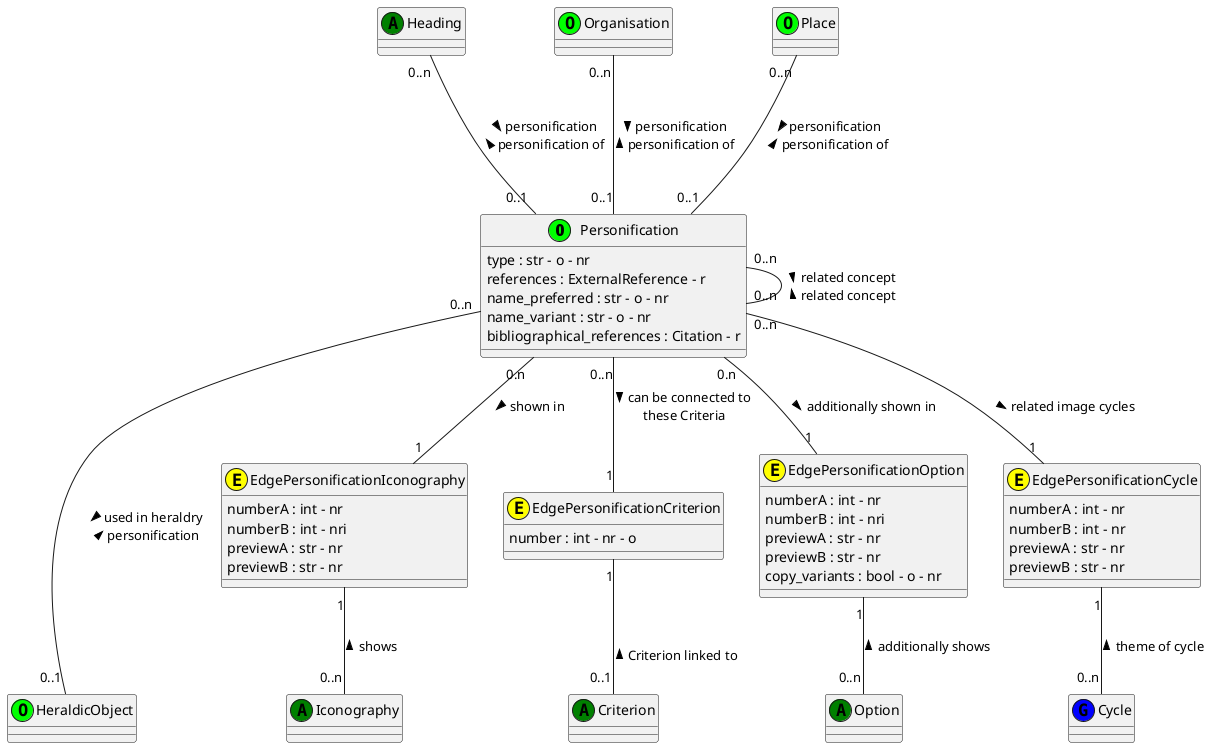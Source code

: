 @startuml Personification 
class Personification <<(O,lime)>>
Personification : type : str - o - nr
Personification : references : ExternalReference - r
Personification : name_preferred : str - o - nr
Personification : name_variant : str - o - nr
Personification : bibliographical_references : Citation - r

class Heading <<(A,green)>>

class Organisation <<(O,lime)>>

class Place <<(O,lime)>>

class Iconography <<(A,green)>>

class Criterion <<(A,green)>>

class Option  <<(A,green)>>

class Cycle <<(G,blue)>>

class HeraldicObject <<(O,lime)>>


class EdgePersonificationIconography <<(E,yellow)>>
EdgePersonificationIconography : numberA : int - nr
EdgePersonificationIconography : numberB : int - nri
EdgePersonificationIconography : previewA : str - nr
EdgePersonificationIconography : previewB : str - nr

class EdgePersonificationCriterion <<(E,yellow)>>
EdgePersonificationCriterion : number : int - nr - o 

class EdgePersonificationOption <<(E,yellow)>>
EdgePersonificationOption : numberA : int - nr
EdgePersonificationOption : numberB : int - nri
EdgePersonificationOption : previewA : str - nr
EdgePersonificationOption : previewB : str - nr
EdgePersonificationOption : copy_variants : bool - o - nr

class EdgePersonificationCycle <<(E,yellow)>>
EdgePersonificationCycle : numberA : int - nr
EdgePersonificationCycle : numberB : int - nr
EdgePersonificationCycle : previewA : str - nr
EdgePersonificationCycle : previewB : str - nr


Heading "0..n" --- "0..1" Personification: > personification \n personification of <

Organisation "0..n" --- "0..1" Personification: > personification \n personification of <

Place "0..n" --- "0..1" Personification: > personification \n personification of <

Personification "0..n" -- "0..n" Personification : > related concept \n related concept <

Personification "0.n" -- "1" EdgePersonificationIconography : shown in >
EdgePersonificationIconography "1" -- "0..n" Iconography : shows <

Personification "0..n" -- "1" EdgePersonificationCriterion : > can be connected to \n these Criteria 
EdgePersonificationCriterion "1" -- "0..1" Criterion : \n Criterion linked to <

Personification "0.n" -- "1" EdgePersonificationOption : additionally shown in >
EdgePersonificationOption "1" -- "0..n" Option : additionally shows <

Personification "0..n" -- "1" EdgePersonificationCycle : related image cycles >
EdgePersonificationCycle "1" -- "0..n" Cycle : theme of cycle <

Personification "0..n" --- "0..1" HeraldicObject : > used in heraldry \n personification <



@enduml